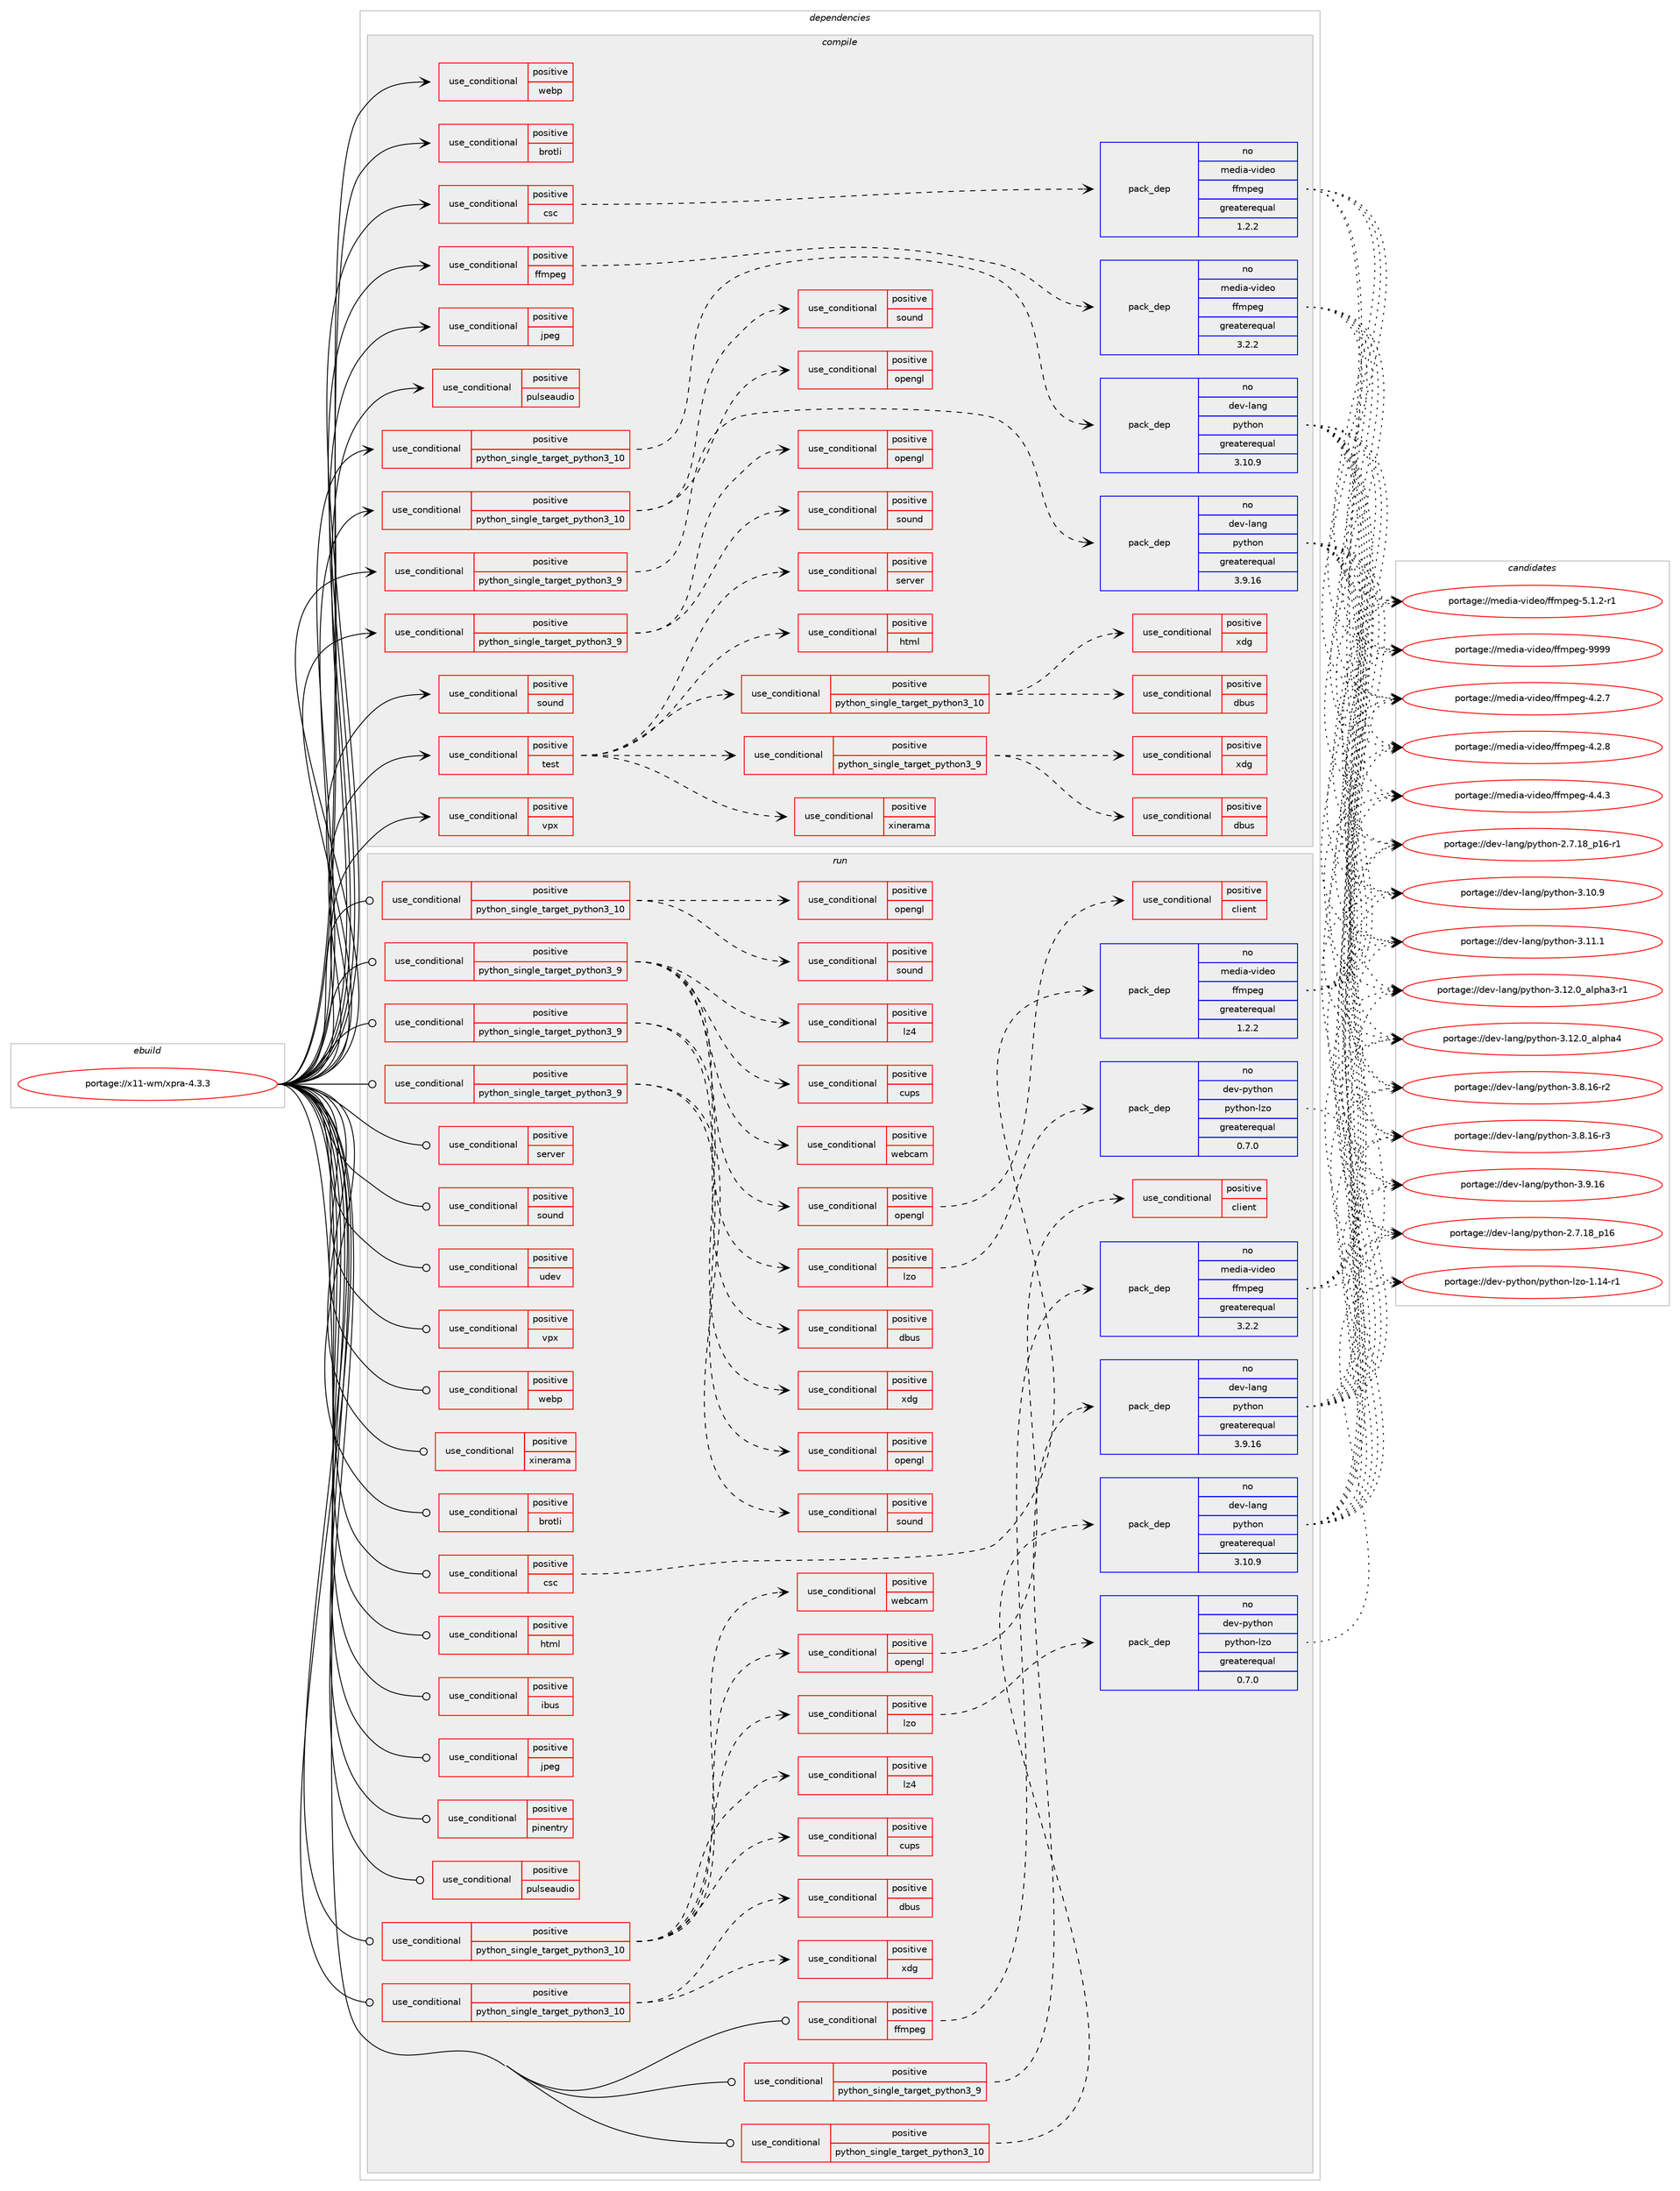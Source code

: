 digraph prolog {

# *************
# Graph options
# *************

newrank=true;
concentrate=true;
compound=true;
graph [rankdir=LR,fontname=Helvetica,fontsize=10,ranksep=1.5];#, ranksep=2.5, nodesep=0.2];
edge  [arrowhead=vee];
node  [fontname=Helvetica,fontsize=10];

# **********
# The ebuild
# **********

subgraph cluster_leftcol {
color=gray;
rank=same;
label=<<i>ebuild</i>>;
id [label="portage://x11-wm/xpra-4.3.3", color=red, width=4, href="../x11-wm/xpra-4.3.3.svg"];
}

# ****************
# The dependencies
# ****************

subgraph cluster_midcol {
color=gray;
label=<<i>dependencies</i>>;
subgraph cluster_compile {
fillcolor="#eeeeee";
style=filled;
label=<<i>compile</i>>;
subgraph cond8109 {
dependency13268 [label=<<TABLE BORDER="0" CELLBORDER="1" CELLSPACING="0" CELLPADDING="4"><TR><TD ROWSPAN="3" CELLPADDING="10">use_conditional</TD></TR><TR><TD>positive</TD></TR><TR><TD>brotli</TD></TR></TABLE>>, shape=none, color=red];
# *** BEGIN UNKNOWN DEPENDENCY TYPE (TODO) ***
# dependency13268 -> package_dependency(portage://x11-wm/xpra-4.3.3,install,no,app-arch,brotli,none,[,,],[],[])
# *** END UNKNOWN DEPENDENCY TYPE (TODO) ***

}
id:e -> dependency13268:w [weight=20,style="solid",arrowhead="vee"];
subgraph cond8110 {
dependency13269 [label=<<TABLE BORDER="0" CELLBORDER="1" CELLSPACING="0" CELLPADDING="4"><TR><TD ROWSPAN="3" CELLPADDING="10">use_conditional</TD></TR><TR><TD>positive</TD></TR><TR><TD>csc</TD></TR></TABLE>>, shape=none, color=red];
subgraph pack4993 {
dependency13270 [label=<<TABLE BORDER="0" CELLBORDER="1" CELLSPACING="0" CELLPADDING="4" WIDTH="220"><TR><TD ROWSPAN="6" CELLPADDING="30">pack_dep</TD></TR><TR><TD WIDTH="110">no</TD></TR><TR><TD>media-video</TD></TR><TR><TD>ffmpeg</TD></TR><TR><TD>greaterequal</TD></TR><TR><TD>1.2.2</TD></TR></TABLE>>, shape=none, color=blue];
}
dependency13269:e -> dependency13270:w [weight=20,style="dashed",arrowhead="vee"];
}
id:e -> dependency13269:w [weight=20,style="solid",arrowhead="vee"];
subgraph cond8111 {
dependency13271 [label=<<TABLE BORDER="0" CELLBORDER="1" CELLSPACING="0" CELLPADDING="4"><TR><TD ROWSPAN="3" CELLPADDING="10">use_conditional</TD></TR><TR><TD>positive</TD></TR><TR><TD>ffmpeg</TD></TR></TABLE>>, shape=none, color=red];
subgraph pack4994 {
dependency13272 [label=<<TABLE BORDER="0" CELLBORDER="1" CELLSPACING="0" CELLPADDING="4" WIDTH="220"><TR><TD ROWSPAN="6" CELLPADDING="30">pack_dep</TD></TR><TR><TD WIDTH="110">no</TD></TR><TR><TD>media-video</TD></TR><TR><TD>ffmpeg</TD></TR><TR><TD>greaterequal</TD></TR><TR><TD>3.2.2</TD></TR></TABLE>>, shape=none, color=blue];
}
dependency13271:e -> dependency13272:w [weight=20,style="dashed",arrowhead="vee"];
}
id:e -> dependency13271:w [weight=20,style="solid",arrowhead="vee"];
subgraph cond8112 {
dependency13273 [label=<<TABLE BORDER="0" CELLBORDER="1" CELLSPACING="0" CELLPADDING="4"><TR><TD ROWSPAN="3" CELLPADDING="10">use_conditional</TD></TR><TR><TD>positive</TD></TR><TR><TD>jpeg</TD></TR></TABLE>>, shape=none, color=red];
# *** BEGIN UNKNOWN DEPENDENCY TYPE (TODO) ***
# dependency13273 -> package_dependency(portage://x11-wm/xpra-4.3.3,install,no,media-libs,libjpeg-turbo,none,[,,],[],[])
# *** END UNKNOWN DEPENDENCY TYPE (TODO) ***

}
id:e -> dependency13273:w [weight=20,style="solid",arrowhead="vee"];
subgraph cond8113 {
dependency13274 [label=<<TABLE BORDER="0" CELLBORDER="1" CELLSPACING="0" CELLPADDING="4"><TR><TD ROWSPAN="3" CELLPADDING="10">use_conditional</TD></TR><TR><TD>positive</TD></TR><TR><TD>pulseaudio</TD></TR></TABLE>>, shape=none, color=red];
# *** BEGIN UNKNOWN DEPENDENCY TYPE (TODO) ***
# dependency13274 -> package_dependency(portage://x11-wm/xpra-4.3.3,install,no,media-sound,pulseaudio,none,[,,],[],[])
# *** END UNKNOWN DEPENDENCY TYPE (TODO) ***

# *** BEGIN UNKNOWN DEPENDENCY TYPE (TODO) ***
# dependency13274 -> package_dependency(portage://x11-wm/xpra-4.3.3,install,no,media-plugins,gst-plugins-pulse,none,[,,],[slot(1.0)],[])
# *** END UNKNOWN DEPENDENCY TYPE (TODO) ***

}
id:e -> dependency13274:w [weight=20,style="solid",arrowhead="vee"];
subgraph cond8114 {
dependency13275 [label=<<TABLE BORDER="0" CELLBORDER="1" CELLSPACING="0" CELLPADDING="4"><TR><TD ROWSPAN="3" CELLPADDING="10">use_conditional</TD></TR><TR><TD>positive</TD></TR><TR><TD>python_single_target_python3_10</TD></TR></TABLE>>, shape=none, color=red];
subgraph pack4995 {
dependency13276 [label=<<TABLE BORDER="0" CELLBORDER="1" CELLSPACING="0" CELLPADDING="4" WIDTH="220"><TR><TD ROWSPAN="6" CELLPADDING="30">pack_dep</TD></TR><TR><TD WIDTH="110">no</TD></TR><TR><TD>dev-lang</TD></TR><TR><TD>python</TD></TR><TR><TD>greaterequal</TD></TR><TR><TD>3.10.9</TD></TR></TABLE>>, shape=none, color=blue];
}
dependency13275:e -> dependency13276:w [weight=20,style="dashed",arrowhead="vee"];
}
id:e -> dependency13275:w [weight=20,style="solid",arrowhead="vee"];
subgraph cond8115 {
dependency13277 [label=<<TABLE BORDER="0" CELLBORDER="1" CELLSPACING="0" CELLPADDING="4"><TR><TD ROWSPAN="3" CELLPADDING="10">use_conditional</TD></TR><TR><TD>positive</TD></TR><TR><TD>python_single_target_python3_10</TD></TR></TABLE>>, shape=none, color=red];
# *** BEGIN UNKNOWN DEPENDENCY TYPE (TODO) ***
# dependency13277 -> package_dependency(portage://x11-wm/xpra-4.3.3,install,no,dev-python,pygobject,none,[,,],[slot(3)],[use(enable(python_targets_python3_10),negative),use(enable(cairo),none)])
# *** END UNKNOWN DEPENDENCY TYPE (TODO) ***

subgraph cond8116 {
dependency13278 [label=<<TABLE BORDER="0" CELLBORDER="1" CELLSPACING="0" CELLPADDING="4"><TR><TD ROWSPAN="3" CELLPADDING="10">use_conditional</TD></TR><TR><TD>positive</TD></TR><TR><TD>opengl</TD></TR></TABLE>>, shape=none, color=red];
# *** BEGIN UNKNOWN DEPENDENCY TYPE (TODO) ***
# dependency13278 -> package_dependency(portage://x11-wm/xpra-4.3.3,install,no,dev-python,pyopengl,none,[,,],[],[use(enable(python_targets_python3_10),negative)])
# *** END UNKNOWN DEPENDENCY TYPE (TODO) ***

}
dependency13277:e -> dependency13278:w [weight=20,style="dashed",arrowhead="vee"];
subgraph cond8117 {
dependency13279 [label=<<TABLE BORDER="0" CELLBORDER="1" CELLSPACING="0" CELLPADDING="4"><TR><TD ROWSPAN="3" CELLPADDING="10">use_conditional</TD></TR><TR><TD>positive</TD></TR><TR><TD>sound</TD></TR></TABLE>>, shape=none, color=red];
# *** BEGIN UNKNOWN DEPENDENCY TYPE (TODO) ***
# dependency13279 -> package_dependency(portage://x11-wm/xpra-4.3.3,install,no,dev-python,gst-python,none,[,,],[slot(1.0)],[use(enable(python_targets_python3_10),negative)])
# *** END UNKNOWN DEPENDENCY TYPE (TODO) ***

}
dependency13277:e -> dependency13279:w [weight=20,style="dashed",arrowhead="vee"];
}
id:e -> dependency13277:w [weight=20,style="solid",arrowhead="vee"];
subgraph cond8118 {
dependency13280 [label=<<TABLE BORDER="0" CELLBORDER="1" CELLSPACING="0" CELLPADDING="4"><TR><TD ROWSPAN="3" CELLPADDING="10">use_conditional</TD></TR><TR><TD>positive</TD></TR><TR><TD>python_single_target_python3_9</TD></TR></TABLE>>, shape=none, color=red];
subgraph pack4996 {
dependency13281 [label=<<TABLE BORDER="0" CELLBORDER="1" CELLSPACING="0" CELLPADDING="4" WIDTH="220"><TR><TD ROWSPAN="6" CELLPADDING="30">pack_dep</TD></TR><TR><TD WIDTH="110">no</TD></TR><TR><TD>dev-lang</TD></TR><TR><TD>python</TD></TR><TR><TD>greaterequal</TD></TR><TR><TD>3.9.16</TD></TR></TABLE>>, shape=none, color=blue];
}
dependency13280:e -> dependency13281:w [weight=20,style="dashed",arrowhead="vee"];
}
id:e -> dependency13280:w [weight=20,style="solid",arrowhead="vee"];
subgraph cond8119 {
dependency13282 [label=<<TABLE BORDER="0" CELLBORDER="1" CELLSPACING="0" CELLPADDING="4"><TR><TD ROWSPAN="3" CELLPADDING="10">use_conditional</TD></TR><TR><TD>positive</TD></TR><TR><TD>python_single_target_python3_9</TD></TR></TABLE>>, shape=none, color=red];
# *** BEGIN UNKNOWN DEPENDENCY TYPE (TODO) ***
# dependency13282 -> package_dependency(portage://x11-wm/xpra-4.3.3,install,no,dev-python,pygobject,none,[,,],[slot(3)],[use(enable(python_targets_python3_9),negative),use(enable(cairo),none)])
# *** END UNKNOWN DEPENDENCY TYPE (TODO) ***

subgraph cond8120 {
dependency13283 [label=<<TABLE BORDER="0" CELLBORDER="1" CELLSPACING="0" CELLPADDING="4"><TR><TD ROWSPAN="3" CELLPADDING="10">use_conditional</TD></TR><TR><TD>positive</TD></TR><TR><TD>opengl</TD></TR></TABLE>>, shape=none, color=red];
# *** BEGIN UNKNOWN DEPENDENCY TYPE (TODO) ***
# dependency13283 -> package_dependency(portage://x11-wm/xpra-4.3.3,install,no,dev-python,pyopengl,none,[,,],[],[use(enable(python_targets_python3_9),negative)])
# *** END UNKNOWN DEPENDENCY TYPE (TODO) ***

}
dependency13282:e -> dependency13283:w [weight=20,style="dashed",arrowhead="vee"];
subgraph cond8121 {
dependency13284 [label=<<TABLE BORDER="0" CELLBORDER="1" CELLSPACING="0" CELLPADDING="4"><TR><TD ROWSPAN="3" CELLPADDING="10">use_conditional</TD></TR><TR><TD>positive</TD></TR><TR><TD>sound</TD></TR></TABLE>>, shape=none, color=red];
# *** BEGIN UNKNOWN DEPENDENCY TYPE (TODO) ***
# dependency13284 -> package_dependency(portage://x11-wm/xpra-4.3.3,install,no,dev-python,gst-python,none,[,,],[slot(1.0)],[use(enable(python_targets_python3_9),negative)])
# *** END UNKNOWN DEPENDENCY TYPE (TODO) ***

}
dependency13282:e -> dependency13284:w [weight=20,style="dashed",arrowhead="vee"];
}
id:e -> dependency13282:w [weight=20,style="solid",arrowhead="vee"];
subgraph cond8122 {
dependency13285 [label=<<TABLE BORDER="0" CELLBORDER="1" CELLSPACING="0" CELLPADDING="4"><TR><TD ROWSPAN="3" CELLPADDING="10">use_conditional</TD></TR><TR><TD>positive</TD></TR><TR><TD>sound</TD></TR></TABLE>>, shape=none, color=red];
# *** BEGIN UNKNOWN DEPENDENCY TYPE (TODO) ***
# dependency13285 -> package_dependency(portage://x11-wm/xpra-4.3.3,install,no,media-libs,gstreamer,none,[,,],[slot(1.0)],[])
# *** END UNKNOWN DEPENDENCY TYPE (TODO) ***

# *** BEGIN UNKNOWN DEPENDENCY TYPE (TODO) ***
# dependency13285 -> package_dependency(portage://x11-wm/xpra-4.3.3,install,no,media-libs,gst-plugins-base,none,[,,],[slot(1.0)],[])
# *** END UNKNOWN DEPENDENCY TYPE (TODO) ***

}
id:e -> dependency13285:w [weight=20,style="solid",arrowhead="vee"];
subgraph cond8123 {
dependency13286 [label=<<TABLE BORDER="0" CELLBORDER="1" CELLSPACING="0" CELLPADDING="4"><TR><TD ROWSPAN="3" CELLPADDING="10">use_conditional</TD></TR><TR><TD>positive</TD></TR><TR><TD>test</TD></TR></TABLE>>, shape=none, color=red];
subgraph cond8124 {
dependency13287 [label=<<TABLE BORDER="0" CELLBORDER="1" CELLSPACING="0" CELLPADDING="4"><TR><TD ROWSPAN="3" CELLPADDING="10">use_conditional</TD></TR><TR><TD>positive</TD></TR><TR><TD>python_single_target_python3_9</TD></TR></TABLE>>, shape=none, color=red];
# *** BEGIN UNKNOWN DEPENDENCY TYPE (TODO) ***
# dependency13287 -> package_dependency(portage://x11-wm/xpra-4.3.3,install,no,dev-python,netifaces,none,[,,],[],[use(enable(python_targets_python3_9),negative)])
# *** END UNKNOWN DEPENDENCY TYPE (TODO) ***

# *** BEGIN UNKNOWN DEPENDENCY TYPE (TODO) ***
# dependency13287 -> package_dependency(portage://x11-wm/xpra-4.3.3,install,no,dev-python,pillow,none,[,,],[],[use(optenable(jpeg),none),use(enable(python_targets_python3_9),negative)])
# *** END UNKNOWN DEPENDENCY TYPE (TODO) ***

# *** BEGIN UNKNOWN DEPENDENCY TYPE (TODO) ***
# dependency13287 -> package_dependency(portage://x11-wm/xpra-4.3.3,install,no,dev-python,rencode,none,[,,],[],[use(enable(python_targets_python3_9),negative)])
# *** END UNKNOWN DEPENDENCY TYPE (TODO) ***

subgraph cond8125 {
dependency13288 [label=<<TABLE BORDER="0" CELLBORDER="1" CELLSPACING="0" CELLPADDING="4"><TR><TD ROWSPAN="3" CELLPADDING="10">use_conditional</TD></TR><TR><TD>positive</TD></TR><TR><TD>dbus</TD></TR></TABLE>>, shape=none, color=red];
# *** BEGIN UNKNOWN DEPENDENCY TYPE (TODO) ***
# dependency13288 -> package_dependency(portage://x11-wm/xpra-4.3.3,install,no,dev-python,dbus-python,none,[,,],[],[use(enable(python_targets_python3_9),negative)])
# *** END UNKNOWN DEPENDENCY TYPE (TODO) ***

}
dependency13287:e -> dependency13288:w [weight=20,style="dashed",arrowhead="vee"];
subgraph cond8126 {
dependency13289 [label=<<TABLE BORDER="0" CELLBORDER="1" CELLSPACING="0" CELLPADDING="4"><TR><TD ROWSPAN="3" CELLPADDING="10">use_conditional</TD></TR><TR><TD>positive</TD></TR><TR><TD>xdg</TD></TR></TABLE>>, shape=none, color=red];
# *** BEGIN UNKNOWN DEPENDENCY TYPE (TODO) ***
# dependency13289 -> package_dependency(portage://x11-wm/xpra-4.3.3,install,no,dev-python,pyxdg,none,[,,],[],[use(enable(python_targets_python3_9),negative)])
# *** END UNKNOWN DEPENDENCY TYPE (TODO) ***

}
dependency13287:e -> dependency13289:w [weight=20,style="dashed",arrowhead="vee"];
}
dependency13286:e -> dependency13287:w [weight=20,style="dashed",arrowhead="vee"];
subgraph cond8127 {
dependency13290 [label=<<TABLE BORDER="0" CELLBORDER="1" CELLSPACING="0" CELLPADDING="4"><TR><TD ROWSPAN="3" CELLPADDING="10">use_conditional</TD></TR><TR><TD>positive</TD></TR><TR><TD>python_single_target_python3_10</TD></TR></TABLE>>, shape=none, color=red];
# *** BEGIN UNKNOWN DEPENDENCY TYPE (TODO) ***
# dependency13290 -> package_dependency(portage://x11-wm/xpra-4.3.3,install,no,dev-python,netifaces,none,[,,],[],[use(enable(python_targets_python3_10),negative)])
# *** END UNKNOWN DEPENDENCY TYPE (TODO) ***

# *** BEGIN UNKNOWN DEPENDENCY TYPE (TODO) ***
# dependency13290 -> package_dependency(portage://x11-wm/xpra-4.3.3,install,no,dev-python,pillow,none,[,,],[],[use(optenable(jpeg),none),use(enable(python_targets_python3_10),negative)])
# *** END UNKNOWN DEPENDENCY TYPE (TODO) ***

# *** BEGIN UNKNOWN DEPENDENCY TYPE (TODO) ***
# dependency13290 -> package_dependency(portage://x11-wm/xpra-4.3.3,install,no,dev-python,rencode,none,[,,],[],[use(enable(python_targets_python3_10),negative)])
# *** END UNKNOWN DEPENDENCY TYPE (TODO) ***

subgraph cond8128 {
dependency13291 [label=<<TABLE BORDER="0" CELLBORDER="1" CELLSPACING="0" CELLPADDING="4"><TR><TD ROWSPAN="3" CELLPADDING="10">use_conditional</TD></TR><TR><TD>positive</TD></TR><TR><TD>dbus</TD></TR></TABLE>>, shape=none, color=red];
# *** BEGIN UNKNOWN DEPENDENCY TYPE (TODO) ***
# dependency13291 -> package_dependency(portage://x11-wm/xpra-4.3.3,install,no,dev-python,dbus-python,none,[,,],[],[use(enable(python_targets_python3_10),negative)])
# *** END UNKNOWN DEPENDENCY TYPE (TODO) ***

}
dependency13290:e -> dependency13291:w [weight=20,style="dashed",arrowhead="vee"];
subgraph cond8129 {
dependency13292 [label=<<TABLE BORDER="0" CELLBORDER="1" CELLSPACING="0" CELLPADDING="4"><TR><TD ROWSPAN="3" CELLPADDING="10">use_conditional</TD></TR><TR><TD>positive</TD></TR><TR><TD>xdg</TD></TR></TABLE>>, shape=none, color=red];
# *** BEGIN UNKNOWN DEPENDENCY TYPE (TODO) ***
# dependency13292 -> package_dependency(portage://x11-wm/xpra-4.3.3,install,no,dev-python,pyxdg,none,[,,],[],[use(enable(python_targets_python3_10),negative)])
# *** END UNKNOWN DEPENDENCY TYPE (TODO) ***

}
dependency13290:e -> dependency13292:w [weight=20,style="dashed",arrowhead="vee"];
}
dependency13286:e -> dependency13290:w [weight=20,style="dashed",arrowhead="vee"];
subgraph cond8130 {
dependency13293 [label=<<TABLE BORDER="0" CELLBORDER="1" CELLSPACING="0" CELLPADDING="4"><TR><TD ROWSPAN="3" CELLPADDING="10">use_conditional</TD></TR><TR><TD>positive</TD></TR><TR><TD>html</TD></TR></TABLE>>, shape=none, color=red];
# *** BEGIN UNKNOWN DEPENDENCY TYPE (TODO) ***
# dependency13293 -> package_dependency(portage://x11-wm/xpra-4.3.3,install,no,www-apps,xpra-html5,none,[,,],[],[])
# *** END UNKNOWN DEPENDENCY TYPE (TODO) ***

}
dependency13286:e -> dependency13293:w [weight=20,style="dashed",arrowhead="vee"];
subgraph cond8131 {
dependency13294 [label=<<TABLE BORDER="0" CELLBORDER="1" CELLSPACING="0" CELLPADDING="4"><TR><TD ROWSPAN="3" CELLPADDING="10">use_conditional</TD></TR><TR><TD>positive</TD></TR><TR><TD>server</TD></TR></TABLE>>, shape=none, color=red];
# *** BEGIN UNKNOWN DEPENDENCY TYPE (TODO) ***
# dependency13294 -> package_dependency(portage://x11-wm/xpra-4.3.3,install,no,x11-base,xorg-server,none,[,,],[],[use(disable(minimal),none),use(enable(xvfb),none)])
# *** END UNKNOWN DEPENDENCY TYPE (TODO) ***

# *** BEGIN UNKNOWN DEPENDENCY TYPE (TODO) ***
# dependency13294 -> package_dependency(portage://x11-wm/xpra-4.3.3,install,no,x11-drivers,xf86-input-void,none,[,,],[],[])
# *** END UNKNOWN DEPENDENCY TYPE (TODO) ***

}
dependency13286:e -> dependency13294:w [weight=20,style="dashed",arrowhead="vee"];
subgraph cond8132 {
dependency13295 [label=<<TABLE BORDER="0" CELLBORDER="1" CELLSPACING="0" CELLPADDING="4"><TR><TD ROWSPAN="3" CELLPADDING="10">use_conditional</TD></TR><TR><TD>positive</TD></TR><TR><TD>xinerama</TD></TR></TABLE>>, shape=none, color=red];
# *** BEGIN UNKNOWN DEPENDENCY TYPE (TODO) ***
# dependency13295 -> package_dependency(portage://x11-wm/xpra-4.3.3,install,no,x11-libs,libfakeXinerama,none,[,,],[],[])
# *** END UNKNOWN DEPENDENCY TYPE (TODO) ***

}
dependency13286:e -> dependency13295:w [weight=20,style="dashed",arrowhead="vee"];
}
id:e -> dependency13286:w [weight=20,style="solid",arrowhead="vee"];
subgraph cond8133 {
dependency13296 [label=<<TABLE BORDER="0" CELLBORDER="1" CELLSPACING="0" CELLPADDING="4"><TR><TD ROWSPAN="3" CELLPADDING="10">use_conditional</TD></TR><TR><TD>positive</TD></TR><TR><TD>vpx</TD></TR></TABLE>>, shape=none, color=red];
# *** BEGIN UNKNOWN DEPENDENCY TYPE (TODO) ***
# dependency13296 -> package_dependency(portage://x11-wm/xpra-4.3.3,install,no,media-libs,libvpx,none,[,,],[],[])
# *** END UNKNOWN DEPENDENCY TYPE (TODO) ***

# *** BEGIN UNKNOWN DEPENDENCY TYPE (TODO) ***
# dependency13296 -> package_dependency(portage://x11-wm/xpra-4.3.3,install,no,media-video,ffmpeg,none,[,,],[],[])
# *** END UNKNOWN DEPENDENCY TYPE (TODO) ***

}
id:e -> dependency13296:w [weight=20,style="solid",arrowhead="vee"];
subgraph cond8134 {
dependency13297 [label=<<TABLE BORDER="0" CELLBORDER="1" CELLSPACING="0" CELLPADDING="4"><TR><TD ROWSPAN="3" CELLPADDING="10">use_conditional</TD></TR><TR><TD>positive</TD></TR><TR><TD>webp</TD></TR></TABLE>>, shape=none, color=red];
# *** BEGIN UNKNOWN DEPENDENCY TYPE (TODO) ***
# dependency13297 -> package_dependency(portage://x11-wm/xpra-4.3.3,install,no,media-libs,libwebp,none,[,,],[],[])
# *** END UNKNOWN DEPENDENCY TYPE (TODO) ***

}
id:e -> dependency13297:w [weight=20,style="solid",arrowhead="vee"];
# *** BEGIN UNKNOWN DEPENDENCY TYPE (TODO) ***
# id -> package_dependency(portage://x11-wm/xpra-4.3.3,install,no,x11-libs,gtk+,none,[,,],[slot(3)],[use(enable(introspection),none)])
# *** END UNKNOWN DEPENDENCY TYPE (TODO) ***

# *** BEGIN UNKNOWN DEPENDENCY TYPE (TODO) ***
# id -> package_dependency(portage://x11-wm/xpra-4.3.3,install,no,x11-libs,libX11,none,[,,],[],[])
# *** END UNKNOWN DEPENDENCY TYPE (TODO) ***

# *** BEGIN UNKNOWN DEPENDENCY TYPE (TODO) ***
# id -> package_dependency(portage://x11-wm/xpra-4.3.3,install,no,x11-libs,libXcomposite,none,[,,],[],[])
# *** END UNKNOWN DEPENDENCY TYPE (TODO) ***

# *** BEGIN UNKNOWN DEPENDENCY TYPE (TODO) ***
# id -> package_dependency(portage://x11-wm/xpra-4.3.3,install,no,x11-libs,libXdamage,none,[,,],[],[])
# *** END UNKNOWN DEPENDENCY TYPE (TODO) ***

# *** BEGIN UNKNOWN DEPENDENCY TYPE (TODO) ***
# id -> package_dependency(portage://x11-wm/xpra-4.3.3,install,no,x11-libs,libXfixes,none,[,,],[],[])
# *** END UNKNOWN DEPENDENCY TYPE (TODO) ***

# *** BEGIN UNKNOWN DEPENDENCY TYPE (TODO) ***
# id -> package_dependency(portage://x11-wm/xpra-4.3.3,install,no,x11-libs,libXrandr,none,[,,],[],[])
# *** END UNKNOWN DEPENDENCY TYPE (TODO) ***

# *** BEGIN UNKNOWN DEPENDENCY TYPE (TODO) ***
# id -> package_dependency(portage://x11-wm/xpra-4.3.3,install,no,x11-libs,libXres,none,[,,],[],[])
# *** END UNKNOWN DEPENDENCY TYPE (TODO) ***

# *** BEGIN UNKNOWN DEPENDENCY TYPE (TODO) ***
# id -> package_dependency(portage://x11-wm/xpra-4.3.3,install,no,x11-libs,libXtst,none,[,,],[],[])
# *** END UNKNOWN DEPENDENCY TYPE (TODO) ***

# *** BEGIN UNKNOWN DEPENDENCY TYPE (TODO) ***
# id -> package_dependency(portage://x11-wm/xpra-4.3.3,install,no,x11-libs,libxkbfile,none,[,,],[],[])
# *** END UNKNOWN DEPENDENCY TYPE (TODO) ***

}
subgraph cluster_compileandrun {
fillcolor="#eeeeee";
style=filled;
label=<<i>compile and run</i>>;
}
subgraph cluster_run {
fillcolor="#eeeeee";
style=filled;
label=<<i>run</i>>;
subgraph cond8135 {
dependency13298 [label=<<TABLE BORDER="0" CELLBORDER="1" CELLSPACING="0" CELLPADDING="4"><TR><TD ROWSPAN="3" CELLPADDING="10">use_conditional</TD></TR><TR><TD>positive</TD></TR><TR><TD>brotli</TD></TR></TABLE>>, shape=none, color=red];
# *** BEGIN UNKNOWN DEPENDENCY TYPE (TODO) ***
# dependency13298 -> package_dependency(portage://x11-wm/xpra-4.3.3,run,no,app-arch,brotli,none,[,,],[],[])
# *** END UNKNOWN DEPENDENCY TYPE (TODO) ***

}
id:e -> dependency13298:w [weight=20,style="solid",arrowhead="odot"];
subgraph cond8136 {
dependency13299 [label=<<TABLE BORDER="0" CELLBORDER="1" CELLSPACING="0" CELLPADDING="4"><TR><TD ROWSPAN="3" CELLPADDING="10">use_conditional</TD></TR><TR><TD>positive</TD></TR><TR><TD>csc</TD></TR></TABLE>>, shape=none, color=red];
subgraph pack4997 {
dependency13300 [label=<<TABLE BORDER="0" CELLBORDER="1" CELLSPACING="0" CELLPADDING="4" WIDTH="220"><TR><TD ROWSPAN="6" CELLPADDING="30">pack_dep</TD></TR><TR><TD WIDTH="110">no</TD></TR><TR><TD>media-video</TD></TR><TR><TD>ffmpeg</TD></TR><TR><TD>greaterequal</TD></TR><TR><TD>1.2.2</TD></TR></TABLE>>, shape=none, color=blue];
}
dependency13299:e -> dependency13300:w [weight=20,style="dashed",arrowhead="vee"];
}
id:e -> dependency13299:w [weight=20,style="solid",arrowhead="odot"];
subgraph cond8137 {
dependency13301 [label=<<TABLE BORDER="0" CELLBORDER="1" CELLSPACING="0" CELLPADDING="4"><TR><TD ROWSPAN="3" CELLPADDING="10">use_conditional</TD></TR><TR><TD>positive</TD></TR><TR><TD>ffmpeg</TD></TR></TABLE>>, shape=none, color=red];
subgraph pack4998 {
dependency13302 [label=<<TABLE BORDER="0" CELLBORDER="1" CELLSPACING="0" CELLPADDING="4" WIDTH="220"><TR><TD ROWSPAN="6" CELLPADDING="30">pack_dep</TD></TR><TR><TD WIDTH="110">no</TD></TR><TR><TD>media-video</TD></TR><TR><TD>ffmpeg</TD></TR><TR><TD>greaterequal</TD></TR><TR><TD>3.2.2</TD></TR></TABLE>>, shape=none, color=blue];
}
dependency13301:e -> dependency13302:w [weight=20,style="dashed",arrowhead="vee"];
}
id:e -> dependency13301:w [weight=20,style="solid",arrowhead="odot"];
subgraph cond8138 {
dependency13303 [label=<<TABLE BORDER="0" CELLBORDER="1" CELLSPACING="0" CELLPADDING="4"><TR><TD ROWSPAN="3" CELLPADDING="10">use_conditional</TD></TR><TR><TD>positive</TD></TR><TR><TD>html</TD></TR></TABLE>>, shape=none, color=red];
# *** BEGIN UNKNOWN DEPENDENCY TYPE (TODO) ***
# dependency13303 -> package_dependency(portage://x11-wm/xpra-4.3.3,run,no,www-apps,xpra-html5,none,[,,],[],[])
# *** END UNKNOWN DEPENDENCY TYPE (TODO) ***

}
id:e -> dependency13303:w [weight=20,style="solid",arrowhead="odot"];
subgraph cond8139 {
dependency13304 [label=<<TABLE BORDER="0" CELLBORDER="1" CELLSPACING="0" CELLPADDING="4"><TR><TD ROWSPAN="3" CELLPADDING="10">use_conditional</TD></TR><TR><TD>positive</TD></TR><TR><TD>ibus</TD></TR></TABLE>>, shape=none, color=red];
# *** BEGIN UNKNOWN DEPENDENCY TYPE (TODO) ***
# dependency13304 -> package_dependency(portage://x11-wm/xpra-4.3.3,run,no,app-i18n,ibus,none,[,,],[],[])
# *** END UNKNOWN DEPENDENCY TYPE (TODO) ***

}
id:e -> dependency13304:w [weight=20,style="solid",arrowhead="odot"];
subgraph cond8140 {
dependency13305 [label=<<TABLE BORDER="0" CELLBORDER="1" CELLSPACING="0" CELLPADDING="4"><TR><TD ROWSPAN="3" CELLPADDING="10">use_conditional</TD></TR><TR><TD>positive</TD></TR><TR><TD>jpeg</TD></TR></TABLE>>, shape=none, color=red];
# *** BEGIN UNKNOWN DEPENDENCY TYPE (TODO) ***
# dependency13305 -> package_dependency(portage://x11-wm/xpra-4.3.3,run,no,media-libs,libjpeg-turbo,none,[,,],[],[])
# *** END UNKNOWN DEPENDENCY TYPE (TODO) ***

}
id:e -> dependency13305:w [weight=20,style="solid",arrowhead="odot"];
subgraph cond8141 {
dependency13306 [label=<<TABLE BORDER="0" CELLBORDER="1" CELLSPACING="0" CELLPADDING="4"><TR><TD ROWSPAN="3" CELLPADDING="10">use_conditional</TD></TR><TR><TD>positive</TD></TR><TR><TD>pinentry</TD></TR></TABLE>>, shape=none, color=red];
# *** BEGIN UNKNOWN DEPENDENCY TYPE (TODO) ***
# dependency13306 -> package_dependency(portage://x11-wm/xpra-4.3.3,run,no,app-crypt,pinentry,none,[,,],[],[])
# *** END UNKNOWN DEPENDENCY TYPE (TODO) ***

}
id:e -> dependency13306:w [weight=20,style="solid",arrowhead="odot"];
subgraph cond8142 {
dependency13307 [label=<<TABLE BORDER="0" CELLBORDER="1" CELLSPACING="0" CELLPADDING="4"><TR><TD ROWSPAN="3" CELLPADDING="10">use_conditional</TD></TR><TR><TD>positive</TD></TR><TR><TD>pulseaudio</TD></TR></TABLE>>, shape=none, color=red];
# *** BEGIN UNKNOWN DEPENDENCY TYPE (TODO) ***
# dependency13307 -> package_dependency(portage://x11-wm/xpra-4.3.3,run,no,media-sound,pulseaudio,none,[,,],[],[])
# *** END UNKNOWN DEPENDENCY TYPE (TODO) ***

# *** BEGIN UNKNOWN DEPENDENCY TYPE (TODO) ***
# dependency13307 -> package_dependency(portage://x11-wm/xpra-4.3.3,run,no,media-plugins,gst-plugins-pulse,none,[,,],[slot(1.0)],[])
# *** END UNKNOWN DEPENDENCY TYPE (TODO) ***

}
id:e -> dependency13307:w [weight=20,style="solid",arrowhead="odot"];
subgraph cond8143 {
dependency13308 [label=<<TABLE BORDER="0" CELLBORDER="1" CELLSPACING="0" CELLPADDING="4"><TR><TD ROWSPAN="3" CELLPADDING="10">use_conditional</TD></TR><TR><TD>positive</TD></TR><TR><TD>python_single_target_python3_10</TD></TR></TABLE>>, shape=none, color=red];
subgraph cond8144 {
dependency13309 [label=<<TABLE BORDER="0" CELLBORDER="1" CELLSPACING="0" CELLPADDING="4"><TR><TD ROWSPAN="3" CELLPADDING="10">use_conditional</TD></TR><TR><TD>positive</TD></TR><TR><TD>cups</TD></TR></TABLE>>, shape=none, color=red];
# *** BEGIN UNKNOWN DEPENDENCY TYPE (TODO) ***
# dependency13309 -> package_dependency(portage://x11-wm/xpra-4.3.3,run,no,dev-python,pycups,none,[,,],[],[use(enable(python_targets_python3_10),negative)])
# *** END UNKNOWN DEPENDENCY TYPE (TODO) ***

}
dependency13308:e -> dependency13309:w [weight=20,style="dashed",arrowhead="vee"];
subgraph cond8145 {
dependency13310 [label=<<TABLE BORDER="0" CELLBORDER="1" CELLSPACING="0" CELLPADDING="4"><TR><TD ROWSPAN="3" CELLPADDING="10">use_conditional</TD></TR><TR><TD>positive</TD></TR><TR><TD>lz4</TD></TR></TABLE>>, shape=none, color=red];
# *** BEGIN UNKNOWN DEPENDENCY TYPE (TODO) ***
# dependency13310 -> package_dependency(portage://x11-wm/xpra-4.3.3,run,no,dev-python,lz4,none,[,,],[],[use(enable(python_targets_python3_10),negative)])
# *** END UNKNOWN DEPENDENCY TYPE (TODO) ***

}
dependency13308:e -> dependency13310:w [weight=20,style="dashed",arrowhead="vee"];
subgraph cond8146 {
dependency13311 [label=<<TABLE BORDER="0" CELLBORDER="1" CELLSPACING="0" CELLPADDING="4"><TR><TD ROWSPAN="3" CELLPADDING="10">use_conditional</TD></TR><TR><TD>positive</TD></TR><TR><TD>lzo</TD></TR></TABLE>>, shape=none, color=red];
subgraph pack4999 {
dependency13312 [label=<<TABLE BORDER="0" CELLBORDER="1" CELLSPACING="0" CELLPADDING="4" WIDTH="220"><TR><TD ROWSPAN="6" CELLPADDING="30">pack_dep</TD></TR><TR><TD WIDTH="110">no</TD></TR><TR><TD>dev-python</TD></TR><TR><TD>python-lzo</TD></TR><TR><TD>greaterequal</TD></TR><TR><TD>0.7.0</TD></TR></TABLE>>, shape=none, color=blue];
}
dependency13311:e -> dependency13312:w [weight=20,style="dashed",arrowhead="vee"];
}
dependency13308:e -> dependency13311:w [weight=20,style="dashed",arrowhead="vee"];
subgraph cond8147 {
dependency13313 [label=<<TABLE BORDER="0" CELLBORDER="1" CELLSPACING="0" CELLPADDING="4"><TR><TD ROWSPAN="3" CELLPADDING="10">use_conditional</TD></TR><TR><TD>positive</TD></TR><TR><TD>opengl</TD></TR></TABLE>>, shape=none, color=red];
subgraph cond8148 {
dependency13314 [label=<<TABLE BORDER="0" CELLBORDER="1" CELLSPACING="0" CELLPADDING="4"><TR><TD ROWSPAN="3" CELLPADDING="10">use_conditional</TD></TR><TR><TD>positive</TD></TR><TR><TD>client</TD></TR></TABLE>>, shape=none, color=red];
# *** BEGIN UNKNOWN DEPENDENCY TYPE (TODO) ***
# dependency13314 -> package_dependency(portage://x11-wm/xpra-4.3.3,run,no,dev-python,pyopengl_accelerate,none,[,,],[],[use(enable(python_targets_python3_10),negative)])
# *** END UNKNOWN DEPENDENCY TYPE (TODO) ***

}
dependency13313:e -> dependency13314:w [weight=20,style="dashed",arrowhead="vee"];
}
dependency13308:e -> dependency13313:w [weight=20,style="dashed",arrowhead="vee"];
subgraph cond8149 {
dependency13315 [label=<<TABLE BORDER="0" CELLBORDER="1" CELLSPACING="0" CELLPADDING="4"><TR><TD ROWSPAN="3" CELLPADDING="10">use_conditional</TD></TR><TR><TD>positive</TD></TR><TR><TD>webcam</TD></TR></TABLE>>, shape=none, color=red];
# *** BEGIN UNKNOWN DEPENDENCY TYPE (TODO) ***
# dependency13315 -> package_dependency(portage://x11-wm/xpra-4.3.3,run,no,dev-python,numpy,none,[,,],[],[use(enable(python_targets_python3_10),negative)])
# *** END UNKNOWN DEPENDENCY TYPE (TODO) ***

# *** BEGIN UNKNOWN DEPENDENCY TYPE (TODO) ***
# dependency13315 -> package_dependency(portage://x11-wm/xpra-4.3.3,run,no,dev-python,pyinotify,none,[,,],[],[use(enable(python_targets_python3_10),negative)])
# *** END UNKNOWN DEPENDENCY TYPE (TODO) ***

# *** BEGIN UNKNOWN DEPENDENCY TYPE (TODO) ***
# dependency13315 -> package_dependency(portage://x11-wm/xpra-4.3.3,run,no,media-libs,opencv,none,[,,],[],[use(enable(python_targets_python3_10),negative),use(enable(python),none)])
# *** END UNKNOWN DEPENDENCY TYPE (TODO) ***

}
dependency13308:e -> dependency13315:w [weight=20,style="dashed",arrowhead="vee"];
}
id:e -> dependency13308:w [weight=20,style="solid",arrowhead="odot"];
subgraph cond8150 {
dependency13316 [label=<<TABLE BORDER="0" CELLBORDER="1" CELLSPACING="0" CELLPADDING="4"><TR><TD ROWSPAN="3" CELLPADDING="10">use_conditional</TD></TR><TR><TD>positive</TD></TR><TR><TD>python_single_target_python3_10</TD></TR></TABLE>>, shape=none, color=red];
subgraph pack5000 {
dependency13317 [label=<<TABLE BORDER="0" CELLBORDER="1" CELLSPACING="0" CELLPADDING="4" WIDTH="220"><TR><TD ROWSPAN="6" CELLPADDING="30">pack_dep</TD></TR><TR><TD WIDTH="110">no</TD></TR><TR><TD>dev-lang</TD></TR><TR><TD>python</TD></TR><TR><TD>greaterequal</TD></TR><TR><TD>3.10.9</TD></TR></TABLE>>, shape=none, color=blue];
}
dependency13316:e -> dependency13317:w [weight=20,style="dashed",arrowhead="vee"];
}
id:e -> dependency13316:w [weight=20,style="solid",arrowhead="odot"];
subgraph cond8151 {
dependency13318 [label=<<TABLE BORDER="0" CELLBORDER="1" CELLSPACING="0" CELLPADDING="4"><TR><TD ROWSPAN="3" CELLPADDING="10">use_conditional</TD></TR><TR><TD>positive</TD></TR><TR><TD>python_single_target_python3_10</TD></TR></TABLE>>, shape=none, color=red];
# *** BEGIN UNKNOWN DEPENDENCY TYPE (TODO) ***
# dependency13318 -> package_dependency(portage://x11-wm/xpra-4.3.3,run,no,dev-python,netifaces,none,[,,],[],[use(enable(python_targets_python3_10),negative)])
# *** END UNKNOWN DEPENDENCY TYPE (TODO) ***

# *** BEGIN UNKNOWN DEPENDENCY TYPE (TODO) ***
# dependency13318 -> package_dependency(portage://x11-wm/xpra-4.3.3,run,no,dev-python,pillow,none,[,,],[],[use(optenable(jpeg),none),use(enable(python_targets_python3_10),negative)])
# *** END UNKNOWN DEPENDENCY TYPE (TODO) ***

# *** BEGIN UNKNOWN DEPENDENCY TYPE (TODO) ***
# dependency13318 -> package_dependency(portage://x11-wm/xpra-4.3.3,run,no,dev-python,rencode,none,[,,],[],[use(enable(python_targets_python3_10),negative)])
# *** END UNKNOWN DEPENDENCY TYPE (TODO) ***

subgraph cond8152 {
dependency13319 [label=<<TABLE BORDER="0" CELLBORDER="1" CELLSPACING="0" CELLPADDING="4"><TR><TD ROWSPAN="3" CELLPADDING="10">use_conditional</TD></TR><TR><TD>positive</TD></TR><TR><TD>dbus</TD></TR></TABLE>>, shape=none, color=red];
# *** BEGIN UNKNOWN DEPENDENCY TYPE (TODO) ***
# dependency13319 -> package_dependency(portage://x11-wm/xpra-4.3.3,run,no,dev-python,dbus-python,none,[,,],[],[use(enable(python_targets_python3_10),negative)])
# *** END UNKNOWN DEPENDENCY TYPE (TODO) ***

}
dependency13318:e -> dependency13319:w [weight=20,style="dashed",arrowhead="vee"];
subgraph cond8153 {
dependency13320 [label=<<TABLE BORDER="0" CELLBORDER="1" CELLSPACING="0" CELLPADDING="4"><TR><TD ROWSPAN="3" CELLPADDING="10">use_conditional</TD></TR><TR><TD>positive</TD></TR><TR><TD>xdg</TD></TR></TABLE>>, shape=none, color=red];
# *** BEGIN UNKNOWN DEPENDENCY TYPE (TODO) ***
# dependency13320 -> package_dependency(portage://x11-wm/xpra-4.3.3,run,no,dev-python,pyxdg,none,[,,],[],[use(enable(python_targets_python3_10),negative)])
# *** END UNKNOWN DEPENDENCY TYPE (TODO) ***

}
dependency13318:e -> dependency13320:w [weight=20,style="dashed",arrowhead="vee"];
}
id:e -> dependency13318:w [weight=20,style="solid",arrowhead="odot"];
subgraph cond8154 {
dependency13321 [label=<<TABLE BORDER="0" CELLBORDER="1" CELLSPACING="0" CELLPADDING="4"><TR><TD ROWSPAN="3" CELLPADDING="10">use_conditional</TD></TR><TR><TD>positive</TD></TR><TR><TD>python_single_target_python3_10</TD></TR></TABLE>>, shape=none, color=red];
# *** BEGIN UNKNOWN DEPENDENCY TYPE (TODO) ***
# dependency13321 -> package_dependency(portage://x11-wm/xpra-4.3.3,run,no,dev-python,pygobject,none,[,,],[slot(3)],[use(enable(python_targets_python3_10),negative),use(enable(cairo),none)])
# *** END UNKNOWN DEPENDENCY TYPE (TODO) ***

subgraph cond8155 {
dependency13322 [label=<<TABLE BORDER="0" CELLBORDER="1" CELLSPACING="0" CELLPADDING="4"><TR><TD ROWSPAN="3" CELLPADDING="10">use_conditional</TD></TR><TR><TD>positive</TD></TR><TR><TD>opengl</TD></TR></TABLE>>, shape=none, color=red];
# *** BEGIN UNKNOWN DEPENDENCY TYPE (TODO) ***
# dependency13322 -> package_dependency(portage://x11-wm/xpra-4.3.3,run,no,dev-python,pyopengl,none,[,,],[],[use(enable(python_targets_python3_10),negative)])
# *** END UNKNOWN DEPENDENCY TYPE (TODO) ***

}
dependency13321:e -> dependency13322:w [weight=20,style="dashed",arrowhead="vee"];
subgraph cond8156 {
dependency13323 [label=<<TABLE BORDER="0" CELLBORDER="1" CELLSPACING="0" CELLPADDING="4"><TR><TD ROWSPAN="3" CELLPADDING="10">use_conditional</TD></TR><TR><TD>positive</TD></TR><TR><TD>sound</TD></TR></TABLE>>, shape=none, color=red];
# *** BEGIN UNKNOWN DEPENDENCY TYPE (TODO) ***
# dependency13323 -> package_dependency(portage://x11-wm/xpra-4.3.3,run,no,dev-python,gst-python,none,[,,],[slot(1.0)],[use(enable(python_targets_python3_10),negative)])
# *** END UNKNOWN DEPENDENCY TYPE (TODO) ***

}
dependency13321:e -> dependency13323:w [weight=20,style="dashed",arrowhead="vee"];
}
id:e -> dependency13321:w [weight=20,style="solid",arrowhead="odot"];
subgraph cond8157 {
dependency13324 [label=<<TABLE BORDER="0" CELLBORDER="1" CELLSPACING="0" CELLPADDING="4"><TR><TD ROWSPAN="3" CELLPADDING="10">use_conditional</TD></TR><TR><TD>positive</TD></TR><TR><TD>python_single_target_python3_9</TD></TR></TABLE>>, shape=none, color=red];
subgraph cond8158 {
dependency13325 [label=<<TABLE BORDER="0" CELLBORDER="1" CELLSPACING="0" CELLPADDING="4"><TR><TD ROWSPAN="3" CELLPADDING="10">use_conditional</TD></TR><TR><TD>positive</TD></TR><TR><TD>cups</TD></TR></TABLE>>, shape=none, color=red];
# *** BEGIN UNKNOWN DEPENDENCY TYPE (TODO) ***
# dependency13325 -> package_dependency(portage://x11-wm/xpra-4.3.3,run,no,dev-python,pycups,none,[,,],[],[use(enable(python_targets_python3_9),negative)])
# *** END UNKNOWN DEPENDENCY TYPE (TODO) ***

}
dependency13324:e -> dependency13325:w [weight=20,style="dashed",arrowhead="vee"];
subgraph cond8159 {
dependency13326 [label=<<TABLE BORDER="0" CELLBORDER="1" CELLSPACING="0" CELLPADDING="4"><TR><TD ROWSPAN="3" CELLPADDING="10">use_conditional</TD></TR><TR><TD>positive</TD></TR><TR><TD>lz4</TD></TR></TABLE>>, shape=none, color=red];
# *** BEGIN UNKNOWN DEPENDENCY TYPE (TODO) ***
# dependency13326 -> package_dependency(portage://x11-wm/xpra-4.3.3,run,no,dev-python,lz4,none,[,,],[],[use(enable(python_targets_python3_9),negative)])
# *** END UNKNOWN DEPENDENCY TYPE (TODO) ***

}
dependency13324:e -> dependency13326:w [weight=20,style="dashed",arrowhead="vee"];
subgraph cond8160 {
dependency13327 [label=<<TABLE BORDER="0" CELLBORDER="1" CELLSPACING="0" CELLPADDING="4"><TR><TD ROWSPAN="3" CELLPADDING="10">use_conditional</TD></TR><TR><TD>positive</TD></TR><TR><TD>lzo</TD></TR></TABLE>>, shape=none, color=red];
subgraph pack5001 {
dependency13328 [label=<<TABLE BORDER="0" CELLBORDER="1" CELLSPACING="0" CELLPADDING="4" WIDTH="220"><TR><TD ROWSPAN="6" CELLPADDING="30">pack_dep</TD></TR><TR><TD WIDTH="110">no</TD></TR><TR><TD>dev-python</TD></TR><TR><TD>python-lzo</TD></TR><TR><TD>greaterequal</TD></TR><TR><TD>0.7.0</TD></TR></TABLE>>, shape=none, color=blue];
}
dependency13327:e -> dependency13328:w [weight=20,style="dashed",arrowhead="vee"];
}
dependency13324:e -> dependency13327:w [weight=20,style="dashed",arrowhead="vee"];
subgraph cond8161 {
dependency13329 [label=<<TABLE BORDER="0" CELLBORDER="1" CELLSPACING="0" CELLPADDING="4"><TR><TD ROWSPAN="3" CELLPADDING="10">use_conditional</TD></TR><TR><TD>positive</TD></TR><TR><TD>opengl</TD></TR></TABLE>>, shape=none, color=red];
subgraph cond8162 {
dependency13330 [label=<<TABLE BORDER="0" CELLBORDER="1" CELLSPACING="0" CELLPADDING="4"><TR><TD ROWSPAN="3" CELLPADDING="10">use_conditional</TD></TR><TR><TD>positive</TD></TR><TR><TD>client</TD></TR></TABLE>>, shape=none, color=red];
# *** BEGIN UNKNOWN DEPENDENCY TYPE (TODO) ***
# dependency13330 -> package_dependency(portage://x11-wm/xpra-4.3.3,run,no,dev-python,pyopengl_accelerate,none,[,,],[],[use(enable(python_targets_python3_9),negative)])
# *** END UNKNOWN DEPENDENCY TYPE (TODO) ***

}
dependency13329:e -> dependency13330:w [weight=20,style="dashed",arrowhead="vee"];
}
dependency13324:e -> dependency13329:w [weight=20,style="dashed",arrowhead="vee"];
subgraph cond8163 {
dependency13331 [label=<<TABLE BORDER="0" CELLBORDER="1" CELLSPACING="0" CELLPADDING="4"><TR><TD ROWSPAN="3" CELLPADDING="10">use_conditional</TD></TR><TR><TD>positive</TD></TR><TR><TD>webcam</TD></TR></TABLE>>, shape=none, color=red];
# *** BEGIN UNKNOWN DEPENDENCY TYPE (TODO) ***
# dependency13331 -> package_dependency(portage://x11-wm/xpra-4.3.3,run,no,dev-python,numpy,none,[,,],[],[use(enable(python_targets_python3_9),negative)])
# *** END UNKNOWN DEPENDENCY TYPE (TODO) ***

# *** BEGIN UNKNOWN DEPENDENCY TYPE (TODO) ***
# dependency13331 -> package_dependency(portage://x11-wm/xpra-4.3.3,run,no,dev-python,pyinotify,none,[,,],[],[use(enable(python_targets_python3_9),negative)])
# *** END UNKNOWN DEPENDENCY TYPE (TODO) ***

# *** BEGIN UNKNOWN DEPENDENCY TYPE (TODO) ***
# dependency13331 -> package_dependency(portage://x11-wm/xpra-4.3.3,run,no,media-libs,opencv,none,[,,],[],[use(enable(python_targets_python3_9),negative),use(enable(python),none)])
# *** END UNKNOWN DEPENDENCY TYPE (TODO) ***

}
dependency13324:e -> dependency13331:w [weight=20,style="dashed",arrowhead="vee"];
}
id:e -> dependency13324:w [weight=20,style="solid",arrowhead="odot"];
subgraph cond8164 {
dependency13332 [label=<<TABLE BORDER="0" CELLBORDER="1" CELLSPACING="0" CELLPADDING="4"><TR><TD ROWSPAN="3" CELLPADDING="10">use_conditional</TD></TR><TR><TD>positive</TD></TR><TR><TD>python_single_target_python3_9</TD></TR></TABLE>>, shape=none, color=red];
subgraph pack5002 {
dependency13333 [label=<<TABLE BORDER="0" CELLBORDER="1" CELLSPACING="0" CELLPADDING="4" WIDTH="220"><TR><TD ROWSPAN="6" CELLPADDING="30">pack_dep</TD></TR><TR><TD WIDTH="110">no</TD></TR><TR><TD>dev-lang</TD></TR><TR><TD>python</TD></TR><TR><TD>greaterequal</TD></TR><TR><TD>3.9.16</TD></TR></TABLE>>, shape=none, color=blue];
}
dependency13332:e -> dependency13333:w [weight=20,style="dashed",arrowhead="vee"];
}
id:e -> dependency13332:w [weight=20,style="solid",arrowhead="odot"];
subgraph cond8165 {
dependency13334 [label=<<TABLE BORDER="0" CELLBORDER="1" CELLSPACING="0" CELLPADDING="4"><TR><TD ROWSPAN="3" CELLPADDING="10">use_conditional</TD></TR><TR><TD>positive</TD></TR><TR><TD>python_single_target_python3_9</TD></TR></TABLE>>, shape=none, color=red];
# *** BEGIN UNKNOWN DEPENDENCY TYPE (TODO) ***
# dependency13334 -> package_dependency(portage://x11-wm/xpra-4.3.3,run,no,dev-python,netifaces,none,[,,],[],[use(enable(python_targets_python3_9),negative)])
# *** END UNKNOWN DEPENDENCY TYPE (TODO) ***

# *** BEGIN UNKNOWN DEPENDENCY TYPE (TODO) ***
# dependency13334 -> package_dependency(portage://x11-wm/xpra-4.3.3,run,no,dev-python,pillow,none,[,,],[],[use(optenable(jpeg),none),use(enable(python_targets_python3_9),negative)])
# *** END UNKNOWN DEPENDENCY TYPE (TODO) ***

# *** BEGIN UNKNOWN DEPENDENCY TYPE (TODO) ***
# dependency13334 -> package_dependency(portage://x11-wm/xpra-4.3.3,run,no,dev-python,rencode,none,[,,],[],[use(enable(python_targets_python3_9),negative)])
# *** END UNKNOWN DEPENDENCY TYPE (TODO) ***

subgraph cond8166 {
dependency13335 [label=<<TABLE BORDER="0" CELLBORDER="1" CELLSPACING="0" CELLPADDING="4"><TR><TD ROWSPAN="3" CELLPADDING="10">use_conditional</TD></TR><TR><TD>positive</TD></TR><TR><TD>dbus</TD></TR></TABLE>>, shape=none, color=red];
# *** BEGIN UNKNOWN DEPENDENCY TYPE (TODO) ***
# dependency13335 -> package_dependency(portage://x11-wm/xpra-4.3.3,run,no,dev-python,dbus-python,none,[,,],[],[use(enable(python_targets_python3_9),negative)])
# *** END UNKNOWN DEPENDENCY TYPE (TODO) ***

}
dependency13334:e -> dependency13335:w [weight=20,style="dashed",arrowhead="vee"];
subgraph cond8167 {
dependency13336 [label=<<TABLE BORDER="0" CELLBORDER="1" CELLSPACING="0" CELLPADDING="4"><TR><TD ROWSPAN="3" CELLPADDING="10">use_conditional</TD></TR><TR><TD>positive</TD></TR><TR><TD>xdg</TD></TR></TABLE>>, shape=none, color=red];
# *** BEGIN UNKNOWN DEPENDENCY TYPE (TODO) ***
# dependency13336 -> package_dependency(portage://x11-wm/xpra-4.3.3,run,no,dev-python,pyxdg,none,[,,],[],[use(enable(python_targets_python3_9),negative)])
# *** END UNKNOWN DEPENDENCY TYPE (TODO) ***

}
dependency13334:e -> dependency13336:w [weight=20,style="dashed",arrowhead="vee"];
}
id:e -> dependency13334:w [weight=20,style="solid",arrowhead="odot"];
subgraph cond8168 {
dependency13337 [label=<<TABLE BORDER="0" CELLBORDER="1" CELLSPACING="0" CELLPADDING="4"><TR><TD ROWSPAN="3" CELLPADDING="10">use_conditional</TD></TR><TR><TD>positive</TD></TR><TR><TD>python_single_target_python3_9</TD></TR></TABLE>>, shape=none, color=red];
# *** BEGIN UNKNOWN DEPENDENCY TYPE (TODO) ***
# dependency13337 -> package_dependency(portage://x11-wm/xpra-4.3.3,run,no,dev-python,pygobject,none,[,,],[slot(3)],[use(enable(python_targets_python3_9),negative),use(enable(cairo),none)])
# *** END UNKNOWN DEPENDENCY TYPE (TODO) ***

subgraph cond8169 {
dependency13338 [label=<<TABLE BORDER="0" CELLBORDER="1" CELLSPACING="0" CELLPADDING="4"><TR><TD ROWSPAN="3" CELLPADDING="10">use_conditional</TD></TR><TR><TD>positive</TD></TR><TR><TD>opengl</TD></TR></TABLE>>, shape=none, color=red];
# *** BEGIN UNKNOWN DEPENDENCY TYPE (TODO) ***
# dependency13338 -> package_dependency(portage://x11-wm/xpra-4.3.3,run,no,dev-python,pyopengl,none,[,,],[],[use(enable(python_targets_python3_9),negative)])
# *** END UNKNOWN DEPENDENCY TYPE (TODO) ***

}
dependency13337:e -> dependency13338:w [weight=20,style="dashed",arrowhead="vee"];
subgraph cond8170 {
dependency13339 [label=<<TABLE BORDER="0" CELLBORDER="1" CELLSPACING="0" CELLPADDING="4"><TR><TD ROWSPAN="3" CELLPADDING="10">use_conditional</TD></TR><TR><TD>positive</TD></TR><TR><TD>sound</TD></TR></TABLE>>, shape=none, color=red];
# *** BEGIN UNKNOWN DEPENDENCY TYPE (TODO) ***
# dependency13339 -> package_dependency(portage://x11-wm/xpra-4.3.3,run,no,dev-python,gst-python,none,[,,],[slot(1.0)],[use(enable(python_targets_python3_9),negative)])
# *** END UNKNOWN DEPENDENCY TYPE (TODO) ***

}
dependency13337:e -> dependency13339:w [weight=20,style="dashed",arrowhead="vee"];
}
id:e -> dependency13337:w [weight=20,style="solid",arrowhead="odot"];
subgraph cond8171 {
dependency13340 [label=<<TABLE BORDER="0" CELLBORDER="1" CELLSPACING="0" CELLPADDING="4"><TR><TD ROWSPAN="3" CELLPADDING="10">use_conditional</TD></TR><TR><TD>positive</TD></TR><TR><TD>server</TD></TR></TABLE>>, shape=none, color=red];
# *** BEGIN UNKNOWN DEPENDENCY TYPE (TODO) ***
# dependency13340 -> package_dependency(portage://x11-wm/xpra-4.3.3,run,no,x11-base,xorg-server,none,[,,],[],[use(disable(minimal),none),use(enable(xvfb),none)])
# *** END UNKNOWN DEPENDENCY TYPE (TODO) ***

# *** BEGIN UNKNOWN DEPENDENCY TYPE (TODO) ***
# dependency13340 -> package_dependency(portage://x11-wm/xpra-4.3.3,run,no,x11-drivers,xf86-input-void,none,[,,],[],[])
# *** END UNKNOWN DEPENDENCY TYPE (TODO) ***

}
id:e -> dependency13340:w [weight=20,style="solid",arrowhead="odot"];
subgraph cond8172 {
dependency13341 [label=<<TABLE BORDER="0" CELLBORDER="1" CELLSPACING="0" CELLPADDING="4"><TR><TD ROWSPAN="3" CELLPADDING="10">use_conditional</TD></TR><TR><TD>positive</TD></TR><TR><TD>sound</TD></TR></TABLE>>, shape=none, color=red];
# *** BEGIN UNKNOWN DEPENDENCY TYPE (TODO) ***
# dependency13341 -> package_dependency(portage://x11-wm/xpra-4.3.3,run,no,media-libs,gstreamer,none,[,,],[slot(1.0)],[])
# *** END UNKNOWN DEPENDENCY TYPE (TODO) ***

# *** BEGIN UNKNOWN DEPENDENCY TYPE (TODO) ***
# dependency13341 -> package_dependency(portage://x11-wm/xpra-4.3.3,run,no,media-libs,gst-plugins-base,none,[,,],[slot(1.0)],[])
# *** END UNKNOWN DEPENDENCY TYPE (TODO) ***

}
id:e -> dependency13341:w [weight=20,style="solid",arrowhead="odot"];
subgraph cond8173 {
dependency13342 [label=<<TABLE BORDER="0" CELLBORDER="1" CELLSPACING="0" CELLPADDING="4"><TR><TD ROWSPAN="3" CELLPADDING="10">use_conditional</TD></TR><TR><TD>positive</TD></TR><TR><TD>udev</TD></TR></TABLE>>, shape=none, color=red];
# *** BEGIN UNKNOWN DEPENDENCY TYPE (TODO) ***
# dependency13342 -> package_dependency(portage://x11-wm/xpra-4.3.3,run,no,virtual,udev,none,[,,],[],[])
# *** END UNKNOWN DEPENDENCY TYPE (TODO) ***

}
id:e -> dependency13342:w [weight=20,style="solid",arrowhead="odot"];
subgraph cond8174 {
dependency13343 [label=<<TABLE BORDER="0" CELLBORDER="1" CELLSPACING="0" CELLPADDING="4"><TR><TD ROWSPAN="3" CELLPADDING="10">use_conditional</TD></TR><TR><TD>positive</TD></TR><TR><TD>vpx</TD></TR></TABLE>>, shape=none, color=red];
# *** BEGIN UNKNOWN DEPENDENCY TYPE (TODO) ***
# dependency13343 -> package_dependency(portage://x11-wm/xpra-4.3.3,run,no,media-libs,libvpx,none,[,,],[],[])
# *** END UNKNOWN DEPENDENCY TYPE (TODO) ***

# *** BEGIN UNKNOWN DEPENDENCY TYPE (TODO) ***
# dependency13343 -> package_dependency(portage://x11-wm/xpra-4.3.3,run,no,media-video,ffmpeg,none,[,,],[],[])
# *** END UNKNOWN DEPENDENCY TYPE (TODO) ***

}
id:e -> dependency13343:w [weight=20,style="solid",arrowhead="odot"];
subgraph cond8175 {
dependency13344 [label=<<TABLE BORDER="0" CELLBORDER="1" CELLSPACING="0" CELLPADDING="4"><TR><TD ROWSPAN="3" CELLPADDING="10">use_conditional</TD></TR><TR><TD>positive</TD></TR><TR><TD>webp</TD></TR></TABLE>>, shape=none, color=red];
# *** BEGIN UNKNOWN DEPENDENCY TYPE (TODO) ***
# dependency13344 -> package_dependency(portage://x11-wm/xpra-4.3.3,run,no,media-libs,libwebp,none,[,,],[],[])
# *** END UNKNOWN DEPENDENCY TYPE (TODO) ***

}
id:e -> dependency13344:w [weight=20,style="solid",arrowhead="odot"];
subgraph cond8176 {
dependency13345 [label=<<TABLE BORDER="0" CELLBORDER="1" CELLSPACING="0" CELLPADDING="4"><TR><TD ROWSPAN="3" CELLPADDING="10">use_conditional</TD></TR><TR><TD>positive</TD></TR><TR><TD>xinerama</TD></TR></TABLE>>, shape=none, color=red];
# *** BEGIN UNKNOWN DEPENDENCY TYPE (TODO) ***
# dependency13345 -> package_dependency(portage://x11-wm/xpra-4.3.3,run,no,x11-libs,libfakeXinerama,none,[,,],[],[])
# *** END UNKNOWN DEPENDENCY TYPE (TODO) ***

}
id:e -> dependency13345:w [weight=20,style="solid",arrowhead="odot"];
# *** BEGIN UNKNOWN DEPENDENCY TYPE (TODO) ***
# id -> package_dependency(portage://x11-wm/xpra-4.3.3,run,no,acct-group,xpra,none,[,,],[],[])
# *** END UNKNOWN DEPENDENCY TYPE (TODO) ***

# *** BEGIN UNKNOWN DEPENDENCY TYPE (TODO) ***
# id -> package_dependency(portage://x11-wm/xpra-4.3.3,run,no,virtual,ssh,none,[,,],[],[])
# *** END UNKNOWN DEPENDENCY TYPE (TODO) ***

# *** BEGIN UNKNOWN DEPENDENCY TYPE (TODO) ***
# id -> package_dependency(portage://x11-wm/xpra-4.3.3,run,no,virtual,tmpfiles,none,[,,],[],[])
# *** END UNKNOWN DEPENDENCY TYPE (TODO) ***

# *** BEGIN UNKNOWN DEPENDENCY TYPE (TODO) ***
# id -> package_dependency(portage://x11-wm/xpra-4.3.3,run,no,x11-apps,xauth,none,[,,],[],[])
# *** END UNKNOWN DEPENDENCY TYPE (TODO) ***

# *** BEGIN UNKNOWN DEPENDENCY TYPE (TODO) ***
# id -> package_dependency(portage://x11-wm/xpra-4.3.3,run,no,x11-apps,xmodmap,none,[,,],[],[])
# *** END UNKNOWN DEPENDENCY TYPE (TODO) ***

# *** BEGIN UNKNOWN DEPENDENCY TYPE (TODO) ***
# id -> package_dependency(portage://x11-wm/xpra-4.3.3,run,no,x11-libs,gtk+,none,[,,],[slot(3)],[use(enable(introspection),none)])
# *** END UNKNOWN DEPENDENCY TYPE (TODO) ***

# *** BEGIN UNKNOWN DEPENDENCY TYPE (TODO) ***
# id -> package_dependency(portage://x11-wm/xpra-4.3.3,run,no,x11-libs,libX11,none,[,,],[],[])
# *** END UNKNOWN DEPENDENCY TYPE (TODO) ***

# *** BEGIN UNKNOWN DEPENDENCY TYPE (TODO) ***
# id -> package_dependency(portage://x11-wm/xpra-4.3.3,run,no,x11-libs,libXcomposite,none,[,,],[],[])
# *** END UNKNOWN DEPENDENCY TYPE (TODO) ***

# *** BEGIN UNKNOWN DEPENDENCY TYPE (TODO) ***
# id -> package_dependency(portage://x11-wm/xpra-4.3.3,run,no,x11-libs,libXdamage,none,[,,],[],[])
# *** END UNKNOWN DEPENDENCY TYPE (TODO) ***

# *** BEGIN UNKNOWN DEPENDENCY TYPE (TODO) ***
# id -> package_dependency(portage://x11-wm/xpra-4.3.3,run,no,x11-libs,libXfixes,none,[,,],[],[])
# *** END UNKNOWN DEPENDENCY TYPE (TODO) ***

# *** BEGIN UNKNOWN DEPENDENCY TYPE (TODO) ***
# id -> package_dependency(portage://x11-wm/xpra-4.3.3,run,no,x11-libs,libXrandr,none,[,,],[],[])
# *** END UNKNOWN DEPENDENCY TYPE (TODO) ***

# *** BEGIN UNKNOWN DEPENDENCY TYPE (TODO) ***
# id -> package_dependency(portage://x11-wm/xpra-4.3.3,run,no,x11-libs,libXres,none,[,,],[],[])
# *** END UNKNOWN DEPENDENCY TYPE (TODO) ***

# *** BEGIN UNKNOWN DEPENDENCY TYPE (TODO) ***
# id -> package_dependency(portage://x11-wm/xpra-4.3.3,run,no,x11-libs,libXtst,none,[,,],[],[])
# *** END UNKNOWN DEPENDENCY TYPE (TODO) ***

# *** BEGIN UNKNOWN DEPENDENCY TYPE (TODO) ***
# id -> package_dependency(portage://x11-wm/xpra-4.3.3,run,no,x11-libs,libxkbfile,none,[,,],[],[])
# *** END UNKNOWN DEPENDENCY TYPE (TODO) ***

}
}

# **************
# The candidates
# **************

subgraph cluster_choices {
rank=same;
color=gray;
label=<<i>candidates</i>>;

subgraph choice4993 {
color=black;
nodesep=1;
choice109101100105974511810510010111147102102109112101103455246504655 [label="portage://media-video/ffmpeg-4.2.7", color=red, width=4,href="../media-video/ffmpeg-4.2.7.svg"];
choice109101100105974511810510010111147102102109112101103455246504656 [label="portage://media-video/ffmpeg-4.2.8", color=red, width=4,href="../media-video/ffmpeg-4.2.8.svg"];
choice109101100105974511810510010111147102102109112101103455246524651 [label="portage://media-video/ffmpeg-4.4.3", color=red, width=4,href="../media-video/ffmpeg-4.4.3.svg"];
choice1091011001059745118105100101111471021021091121011034553464946504511449 [label="portage://media-video/ffmpeg-5.1.2-r1", color=red, width=4,href="../media-video/ffmpeg-5.1.2-r1.svg"];
choice1091011001059745118105100101111471021021091121011034557575757 [label="portage://media-video/ffmpeg-9999", color=red, width=4,href="../media-video/ffmpeg-9999.svg"];
dependency13270:e -> choice109101100105974511810510010111147102102109112101103455246504655:w [style=dotted,weight="100"];
dependency13270:e -> choice109101100105974511810510010111147102102109112101103455246504656:w [style=dotted,weight="100"];
dependency13270:e -> choice109101100105974511810510010111147102102109112101103455246524651:w [style=dotted,weight="100"];
dependency13270:e -> choice1091011001059745118105100101111471021021091121011034553464946504511449:w [style=dotted,weight="100"];
dependency13270:e -> choice1091011001059745118105100101111471021021091121011034557575757:w [style=dotted,weight="100"];
}
subgraph choice4994 {
color=black;
nodesep=1;
choice109101100105974511810510010111147102102109112101103455246504655 [label="portage://media-video/ffmpeg-4.2.7", color=red, width=4,href="../media-video/ffmpeg-4.2.7.svg"];
choice109101100105974511810510010111147102102109112101103455246504656 [label="portage://media-video/ffmpeg-4.2.8", color=red, width=4,href="../media-video/ffmpeg-4.2.8.svg"];
choice109101100105974511810510010111147102102109112101103455246524651 [label="portage://media-video/ffmpeg-4.4.3", color=red, width=4,href="../media-video/ffmpeg-4.4.3.svg"];
choice1091011001059745118105100101111471021021091121011034553464946504511449 [label="portage://media-video/ffmpeg-5.1.2-r1", color=red, width=4,href="../media-video/ffmpeg-5.1.2-r1.svg"];
choice1091011001059745118105100101111471021021091121011034557575757 [label="portage://media-video/ffmpeg-9999", color=red, width=4,href="../media-video/ffmpeg-9999.svg"];
dependency13272:e -> choice109101100105974511810510010111147102102109112101103455246504655:w [style=dotted,weight="100"];
dependency13272:e -> choice109101100105974511810510010111147102102109112101103455246504656:w [style=dotted,weight="100"];
dependency13272:e -> choice109101100105974511810510010111147102102109112101103455246524651:w [style=dotted,weight="100"];
dependency13272:e -> choice1091011001059745118105100101111471021021091121011034553464946504511449:w [style=dotted,weight="100"];
dependency13272:e -> choice1091011001059745118105100101111471021021091121011034557575757:w [style=dotted,weight="100"];
}
subgraph choice4995 {
color=black;
nodesep=1;
choice10010111845108971101034711212111610411111045504655464956951124954 [label="portage://dev-lang/python-2.7.18_p16", color=red, width=4,href="../dev-lang/python-2.7.18_p16.svg"];
choice100101118451089711010347112121116104111110455046554649569511249544511449 [label="portage://dev-lang/python-2.7.18_p16-r1", color=red, width=4,href="../dev-lang/python-2.7.18_p16-r1.svg"];
choice10010111845108971101034711212111610411111045514649484657 [label="portage://dev-lang/python-3.10.9", color=red, width=4,href="../dev-lang/python-3.10.9.svg"];
choice10010111845108971101034711212111610411111045514649494649 [label="portage://dev-lang/python-3.11.1", color=red, width=4,href="../dev-lang/python-3.11.1.svg"];
choice10010111845108971101034711212111610411111045514649504648959710811210497514511449 [label="portage://dev-lang/python-3.12.0_alpha3-r1", color=red, width=4,href="../dev-lang/python-3.12.0_alpha3-r1.svg"];
choice1001011184510897110103471121211161041111104551464950464895971081121049752 [label="portage://dev-lang/python-3.12.0_alpha4", color=red, width=4,href="../dev-lang/python-3.12.0_alpha4.svg"];
choice100101118451089711010347112121116104111110455146564649544511450 [label="portage://dev-lang/python-3.8.16-r2", color=red, width=4,href="../dev-lang/python-3.8.16-r2.svg"];
choice100101118451089711010347112121116104111110455146564649544511451 [label="portage://dev-lang/python-3.8.16-r3", color=red, width=4,href="../dev-lang/python-3.8.16-r3.svg"];
choice10010111845108971101034711212111610411111045514657464954 [label="portage://dev-lang/python-3.9.16", color=red, width=4,href="../dev-lang/python-3.9.16.svg"];
dependency13276:e -> choice10010111845108971101034711212111610411111045504655464956951124954:w [style=dotted,weight="100"];
dependency13276:e -> choice100101118451089711010347112121116104111110455046554649569511249544511449:w [style=dotted,weight="100"];
dependency13276:e -> choice10010111845108971101034711212111610411111045514649484657:w [style=dotted,weight="100"];
dependency13276:e -> choice10010111845108971101034711212111610411111045514649494649:w [style=dotted,weight="100"];
dependency13276:e -> choice10010111845108971101034711212111610411111045514649504648959710811210497514511449:w [style=dotted,weight="100"];
dependency13276:e -> choice1001011184510897110103471121211161041111104551464950464895971081121049752:w [style=dotted,weight="100"];
dependency13276:e -> choice100101118451089711010347112121116104111110455146564649544511450:w [style=dotted,weight="100"];
dependency13276:e -> choice100101118451089711010347112121116104111110455146564649544511451:w [style=dotted,weight="100"];
dependency13276:e -> choice10010111845108971101034711212111610411111045514657464954:w [style=dotted,weight="100"];
}
subgraph choice4996 {
color=black;
nodesep=1;
choice10010111845108971101034711212111610411111045504655464956951124954 [label="portage://dev-lang/python-2.7.18_p16", color=red, width=4,href="../dev-lang/python-2.7.18_p16.svg"];
choice100101118451089711010347112121116104111110455046554649569511249544511449 [label="portage://dev-lang/python-2.7.18_p16-r1", color=red, width=4,href="../dev-lang/python-2.7.18_p16-r1.svg"];
choice10010111845108971101034711212111610411111045514649484657 [label="portage://dev-lang/python-3.10.9", color=red, width=4,href="../dev-lang/python-3.10.9.svg"];
choice10010111845108971101034711212111610411111045514649494649 [label="portage://dev-lang/python-3.11.1", color=red, width=4,href="../dev-lang/python-3.11.1.svg"];
choice10010111845108971101034711212111610411111045514649504648959710811210497514511449 [label="portage://dev-lang/python-3.12.0_alpha3-r1", color=red, width=4,href="../dev-lang/python-3.12.0_alpha3-r1.svg"];
choice1001011184510897110103471121211161041111104551464950464895971081121049752 [label="portage://dev-lang/python-3.12.0_alpha4", color=red, width=4,href="../dev-lang/python-3.12.0_alpha4.svg"];
choice100101118451089711010347112121116104111110455146564649544511450 [label="portage://dev-lang/python-3.8.16-r2", color=red, width=4,href="../dev-lang/python-3.8.16-r2.svg"];
choice100101118451089711010347112121116104111110455146564649544511451 [label="portage://dev-lang/python-3.8.16-r3", color=red, width=4,href="../dev-lang/python-3.8.16-r3.svg"];
choice10010111845108971101034711212111610411111045514657464954 [label="portage://dev-lang/python-3.9.16", color=red, width=4,href="../dev-lang/python-3.9.16.svg"];
dependency13281:e -> choice10010111845108971101034711212111610411111045504655464956951124954:w [style=dotted,weight="100"];
dependency13281:e -> choice100101118451089711010347112121116104111110455046554649569511249544511449:w [style=dotted,weight="100"];
dependency13281:e -> choice10010111845108971101034711212111610411111045514649484657:w [style=dotted,weight="100"];
dependency13281:e -> choice10010111845108971101034711212111610411111045514649494649:w [style=dotted,weight="100"];
dependency13281:e -> choice10010111845108971101034711212111610411111045514649504648959710811210497514511449:w [style=dotted,weight="100"];
dependency13281:e -> choice1001011184510897110103471121211161041111104551464950464895971081121049752:w [style=dotted,weight="100"];
dependency13281:e -> choice100101118451089711010347112121116104111110455146564649544511450:w [style=dotted,weight="100"];
dependency13281:e -> choice100101118451089711010347112121116104111110455146564649544511451:w [style=dotted,weight="100"];
dependency13281:e -> choice10010111845108971101034711212111610411111045514657464954:w [style=dotted,weight="100"];
}
subgraph choice4997 {
color=black;
nodesep=1;
choice109101100105974511810510010111147102102109112101103455246504655 [label="portage://media-video/ffmpeg-4.2.7", color=red, width=4,href="../media-video/ffmpeg-4.2.7.svg"];
choice109101100105974511810510010111147102102109112101103455246504656 [label="portage://media-video/ffmpeg-4.2.8", color=red, width=4,href="../media-video/ffmpeg-4.2.8.svg"];
choice109101100105974511810510010111147102102109112101103455246524651 [label="portage://media-video/ffmpeg-4.4.3", color=red, width=4,href="../media-video/ffmpeg-4.4.3.svg"];
choice1091011001059745118105100101111471021021091121011034553464946504511449 [label="portage://media-video/ffmpeg-5.1.2-r1", color=red, width=4,href="../media-video/ffmpeg-5.1.2-r1.svg"];
choice1091011001059745118105100101111471021021091121011034557575757 [label="portage://media-video/ffmpeg-9999", color=red, width=4,href="../media-video/ffmpeg-9999.svg"];
dependency13300:e -> choice109101100105974511810510010111147102102109112101103455246504655:w [style=dotted,weight="100"];
dependency13300:e -> choice109101100105974511810510010111147102102109112101103455246504656:w [style=dotted,weight="100"];
dependency13300:e -> choice109101100105974511810510010111147102102109112101103455246524651:w [style=dotted,weight="100"];
dependency13300:e -> choice1091011001059745118105100101111471021021091121011034553464946504511449:w [style=dotted,weight="100"];
dependency13300:e -> choice1091011001059745118105100101111471021021091121011034557575757:w [style=dotted,weight="100"];
}
subgraph choice4998 {
color=black;
nodesep=1;
choice109101100105974511810510010111147102102109112101103455246504655 [label="portage://media-video/ffmpeg-4.2.7", color=red, width=4,href="../media-video/ffmpeg-4.2.7.svg"];
choice109101100105974511810510010111147102102109112101103455246504656 [label="portage://media-video/ffmpeg-4.2.8", color=red, width=4,href="../media-video/ffmpeg-4.2.8.svg"];
choice109101100105974511810510010111147102102109112101103455246524651 [label="portage://media-video/ffmpeg-4.4.3", color=red, width=4,href="../media-video/ffmpeg-4.4.3.svg"];
choice1091011001059745118105100101111471021021091121011034553464946504511449 [label="portage://media-video/ffmpeg-5.1.2-r1", color=red, width=4,href="../media-video/ffmpeg-5.1.2-r1.svg"];
choice1091011001059745118105100101111471021021091121011034557575757 [label="portage://media-video/ffmpeg-9999", color=red, width=4,href="../media-video/ffmpeg-9999.svg"];
dependency13302:e -> choice109101100105974511810510010111147102102109112101103455246504655:w [style=dotted,weight="100"];
dependency13302:e -> choice109101100105974511810510010111147102102109112101103455246504656:w [style=dotted,weight="100"];
dependency13302:e -> choice109101100105974511810510010111147102102109112101103455246524651:w [style=dotted,weight="100"];
dependency13302:e -> choice1091011001059745118105100101111471021021091121011034553464946504511449:w [style=dotted,weight="100"];
dependency13302:e -> choice1091011001059745118105100101111471021021091121011034557575757:w [style=dotted,weight="100"];
}
subgraph choice4999 {
color=black;
nodesep=1;
choice10010111845112121116104111110471121211161041111104510812211145494649524511449 [label="portage://dev-python/python-lzo-1.14-r1", color=red, width=4,href="../dev-python/python-lzo-1.14-r1.svg"];
dependency13312:e -> choice10010111845112121116104111110471121211161041111104510812211145494649524511449:w [style=dotted,weight="100"];
}
subgraph choice5000 {
color=black;
nodesep=1;
choice10010111845108971101034711212111610411111045504655464956951124954 [label="portage://dev-lang/python-2.7.18_p16", color=red, width=4,href="../dev-lang/python-2.7.18_p16.svg"];
choice100101118451089711010347112121116104111110455046554649569511249544511449 [label="portage://dev-lang/python-2.7.18_p16-r1", color=red, width=4,href="../dev-lang/python-2.7.18_p16-r1.svg"];
choice10010111845108971101034711212111610411111045514649484657 [label="portage://dev-lang/python-3.10.9", color=red, width=4,href="../dev-lang/python-3.10.9.svg"];
choice10010111845108971101034711212111610411111045514649494649 [label="portage://dev-lang/python-3.11.1", color=red, width=4,href="../dev-lang/python-3.11.1.svg"];
choice10010111845108971101034711212111610411111045514649504648959710811210497514511449 [label="portage://dev-lang/python-3.12.0_alpha3-r1", color=red, width=4,href="../dev-lang/python-3.12.0_alpha3-r1.svg"];
choice1001011184510897110103471121211161041111104551464950464895971081121049752 [label="portage://dev-lang/python-3.12.0_alpha4", color=red, width=4,href="../dev-lang/python-3.12.0_alpha4.svg"];
choice100101118451089711010347112121116104111110455146564649544511450 [label="portage://dev-lang/python-3.8.16-r2", color=red, width=4,href="../dev-lang/python-3.8.16-r2.svg"];
choice100101118451089711010347112121116104111110455146564649544511451 [label="portage://dev-lang/python-3.8.16-r3", color=red, width=4,href="../dev-lang/python-3.8.16-r3.svg"];
choice10010111845108971101034711212111610411111045514657464954 [label="portage://dev-lang/python-3.9.16", color=red, width=4,href="../dev-lang/python-3.9.16.svg"];
dependency13317:e -> choice10010111845108971101034711212111610411111045504655464956951124954:w [style=dotted,weight="100"];
dependency13317:e -> choice100101118451089711010347112121116104111110455046554649569511249544511449:w [style=dotted,weight="100"];
dependency13317:e -> choice10010111845108971101034711212111610411111045514649484657:w [style=dotted,weight="100"];
dependency13317:e -> choice10010111845108971101034711212111610411111045514649494649:w [style=dotted,weight="100"];
dependency13317:e -> choice10010111845108971101034711212111610411111045514649504648959710811210497514511449:w [style=dotted,weight="100"];
dependency13317:e -> choice1001011184510897110103471121211161041111104551464950464895971081121049752:w [style=dotted,weight="100"];
dependency13317:e -> choice100101118451089711010347112121116104111110455146564649544511450:w [style=dotted,weight="100"];
dependency13317:e -> choice100101118451089711010347112121116104111110455146564649544511451:w [style=dotted,weight="100"];
dependency13317:e -> choice10010111845108971101034711212111610411111045514657464954:w [style=dotted,weight="100"];
}
subgraph choice5001 {
color=black;
nodesep=1;
choice10010111845112121116104111110471121211161041111104510812211145494649524511449 [label="portage://dev-python/python-lzo-1.14-r1", color=red, width=4,href="../dev-python/python-lzo-1.14-r1.svg"];
dependency13328:e -> choice10010111845112121116104111110471121211161041111104510812211145494649524511449:w [style=dotted,weight="100"];
}
subgraph choice5002 {
color=black;
nodesep=1;
choice10010111845108971101034711212111610411111045504655464956951124954 [label="portage://dev-lang/python-2.7.18_p16", color=red, width=4,href="../dev-lang/python-2.7.18_p16.svg"];
choice100101118451089711010347112121116104111110455046554649569511249544511449 [label="portage://dev-lang/python-2.7.18_p16-r1", color=red, width=4,href="../dev-lang/python-2.7.18_p16-r1.svg"];
choice10010111845108971101034711212111610411111045514649484657 [label="portage://dev-lang/python-3.10.9", color=red, width=4,href="../dev-lang/python-3.10.9.svg"];
choice10010111845108971101034711212111610411111045514649494649 [label="portage://dev-lang/python-3.11.1", color=red, width=4,href="../dev-lang/python-3.11.1.svg"];
choice10010111845108971101034711212111610411111045514649504648959710811210497514511449 [label="portage://dev-lang/python-3.12.0_alpha3-r1", color=red, width=4,href="../dev-lang/python-3.12.0_alpha3-r1.svg"];
choice1001011184510897110103471121211161041111104551464950464895971081121049752 [label="portage://dev-lang/python-3.12.0_alpha4", color=red, width=4,href="../dev-lang/python-3.12.0_alpha4.svg"];
choice100101118451089711010347112121116104111110455146564649544511450 [label="portage://dev-lang/python-3.8.16-r2", color=red, width=4,href="../dev-lang/python-3.8.16-r2.svg"];
choice100101118451089711010347112121116104111110455146564649544511451 [label="portage://dev-lang/python-3.8.16-r3", color=red, width=4,href="../dev-lang/python-3.8.16-r3.svg"];
choice10010111845108971101034711212111610411111045514657464954 [label="portage://dev-lang/python-3.9.16", color=red, width=4,href="../dev-lang/python-3.9.16.svg"];
dependency13333:e -> choice10010111845108971101034711212111610411111045504655464956951124954:w [style=dotted,weight="100"];
dependency13333:e -> choice100101118451089711010347112121116104111110455046554649569511249544511449:w [style=dotted,weight="100"];
dependency13333:e -> choice10010111845108971101034711212111610411111045514649484657:w [style=dotted,weight="100"];
dependency13333:e -> choice10010111845108971101034711212111610411111045514649494649:w [style=dotted,weight="100"];
dependency13333:e -> choice10010111845108971101034711212111610411111045514649504648959710811210497514511449:w [style=dotted,weight="100"];
dependency13333:e -> choice1001011184510897110103471121211161041111104551464950464895971081121049752:w [style=dotted,weight="100"];
dependency13333:e -> choice100101118451089711010347112121116104111110455146564649544511450:w [style=dotted,weight="100"];
dependency13333:e -> choice100101118451089711010347112121116104111110455146564649544511451:w [style=dotted,weight="100"];
dependency13333:e -> choice10010111845108971101034711212111610411111045514657464954:w [style=dotted,weight="100"];
}
}

}
